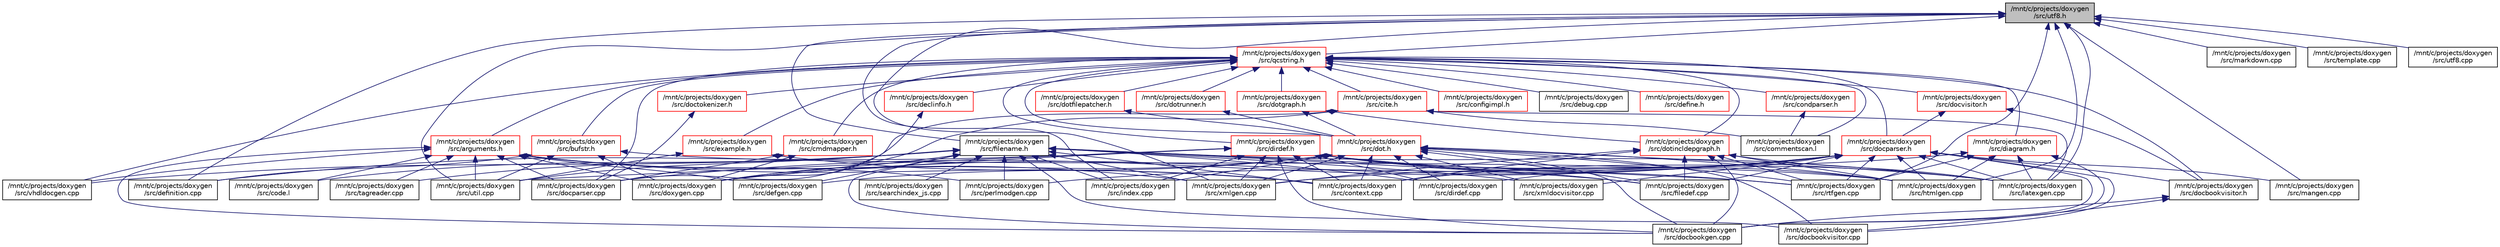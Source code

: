 digraph "/mnt/c/projects/doxygen/src/utf8.h"
{
 // LATEX_PDF_SIZE
  edge [fontname="Helvetica",fontsize="10",labelfontname="Helvetica",labelfontsize="10"];
  node [fontname="Helvetica",fontsize="10",shape=record];
  Node1 [label="/mnt/c/projects/doxygen\l/src/utf8.h",height=0.2,width=0.4,color="black", fillcolor="grey75", style="filled", fontcolor="black",tooltip="Various UTF8 related helper functions."];
  Node1 -> Node2 [dir="back",color="midnightblue",fontsize="10",style="solid"];
  Node2 [label="/mnt/c/projects/doxygen\l/src/definition.cpp",height=0.2,width=0.4,color="black", fillcolor="white", style="filled",URL="$definition_8cpp.html",tooltip=" "];
  Node1 -> Node3 [dir="back",color="midnightblue",fontsize="10",style="solid"];
  Node3 [label="/mnt/c/projects/doxygen\l/src/filename.h",height=0.2,width=0.4,color="black", fillcolor="white", style="filled",URL="$filename_8h.html",tooltip=" "];
  Node3 -> Node4 [dir="back",color="midnightblue",fontsize="10",style="solid"];
  Node4 [label="/mnt/c/projects/doxygen\l/src/code.l",height=0.2,width=0.4,color="black", fillcolor="white", style="filled",URL="$code_8l.html",tooltip=" "];
  Node3 -> Node5 [dir="back",color="midnightblue",fontsize="10",style="solid"];
  Node5 [label="/mnt/c/projects/doxygen\l/src/context.cpp",height=0.2,width=0.4,color="black", fillcolor="white", style="filled",URL="$context_8cpp.html",tooltip=" "];
  Node3 -> Node6 [dir="back",color="midnightblue",fontsize="10",style="solid"];
  Node6 [label="/mnt/c/projects/doxygen\l/src/defgen.cpp",height=0.2,width=0.4,color="black", fillcolor="white", style="filled",URL="$defgen_8cpp.html",tooltip=" "];
  Node3 -> Node7 [dir="back",color="midnightblue",fontsize="10",style="solid"];
  Node7 [label="/mnt/c/projects/doxygen\l/src/dirdef.cpp",height=0.2,width=0.4,color="black", fillcolor="white", style="filled",URL="$dirdef_8cpp.html",tooltip=" "];
  Node3 -> Node8 [dir="back",color="midnightblue",fontsize="10",style="solid"];
  Node8 [label="/mnt/c/projects/doxygen\l/src/docbookgen.cpp",height=0.2,width=0.4,color="black", fillcolor="white", style="filled",URL="$docbookgen_8cpp.html",tooltip=" "];
  Node3 -> Node9 [dir="back",color="midnightblue",fontsize="10",style="solid"];
  Node9 [label="/mnt/c/projects/doxygen\l/src/docbookvisitor.cpp",height=0.2,width=0.4,color="black", fillcolor="white", style="filled",URL="$docbookvisitor_8cpp.html",tooltip=" "];
  Node3 -> Node10 [dir="back",color="midnightblue",fontsize="10",style="solid"];
  Node10 [label="/mnt/c/projects/doxygen\l/src/doxygen.cpp",height=0.2,width=0.4,color="black", fillcolor="white", style="filled",URL="$doxygen_8cpp.html",tooltip=" "];
  Node3 -> Node11 [dir="back",color="midnightblue",fontsize="10",style="solid"];
  Node11 [label="/mnt/c/projects/doxygen\l/src/filedef.cpp",height=0.2,width=0.4,color="black", fillcolor="white", style="filled",URL="$filedef_8cpp.html",tooltip=" "];
  Node3 -> Node12 [dir="back",color="midnightblue",fontsize="10",style="solid"];
  Node12 [label="/mnt/c/projects/doxygen\l/src/index.cpp",height=0.2,width=0.4,color="black", fillcolor="white", style="filled",URL="$index_8cpp.html",tooltip="This file contains functions for the various index pages."];
  Node3 -> Node13 [dir="back",color="midnightblue",fontsize="10",style="solid"];
  Node13 [label="/mnt/c/projects/doxygen\l/src/latexgen.cpp",height=0.2,width=0.4,color="black", fillcolor="white", style="filled",URL="$latexgen_8cpp.html",tooltip=" "];
  Node3 -> Node14 [dir="back",color="midnightblue",fontsize="10",style="solid"];
  Node14 [label="/mnt/c/projects/doxygen\l/src/perlmodgen.cpp",height=0.2,width=0.4,color="black", fillcolor="white", style="filled",URL="$perlmodgen_8cpp.html",tooltip=" "];
  Node3 -> Node15 [dir="back",color="midnightblue",fontsize="10",style="solid"];
  Node15 [label="/mnt/c/projects/doxygen\l/src/rtfgen.cpp",height=0.2,width=0.4,color="black", fillcolor="white", style="filled",URL="$rtfgen_8cpp.html",tooltip=" "];
  Node3 -> Node16 [dir="back",color="midnightblue",fontsize="10",style="solid"];
  Node16 [label="/mnt/c/projects/doxygen\l/src/searchindex_js.cpp",height=0.2,width=0.4,color="black", fillcolor="white", style="filled",URL="$searchindex__js_8cpp.html",tooltip=" "];
  Node3 -> Node17 [dir="back",color="midnightblue",fontsize="10",style="solid"];
  Node17 [label="/mnt/c/projects/doxygen\l/src/tagreader.cpp",height=0.2,width=0.4,color="black", fillcolor="white", style="filled",URL="$tagreader_8cpp.html",tooltip=" "];
  Node3 -> Node18 [dir="back",color="midnightblue",fontsize="10",style="solid"];
  Node18 [label="/mnt/c/projects/doxygen\l/src/util.cpp",height=0.2,width=0.4,color="black", fillcolor="white", style="filled",URL="$util_8cpp.html",tooltip=" "];
  Node3 -> Node19 [dir="back",color="midnightblue",fontsize="10",style="solid"];
  Node19 [label="/mnt/c/projects/doxygen\l/src/vhdldocgen.cpp",height=0.2,width=0.4,color="black", fillcolor="white", style="filled",URL="$vhdldocgen_8cpp.html",tooltip=" "];
  Node3 -> Node20 [dir="back",color="midnightblue",fontsize="10",style="solid"];
  Node20 [label="/mnt/c/projects/doxygen\l/src/xmldocvisitor.cpp",height=0.2,width=0.4,color="black", fillcolor="white", style="filled",URL="$xmldocvisitor_8cpp.html",tooltip=" "];
  Node3 -> Node21 [dir="back",color="midnightblue",fontsize="10",style="solid"];
  Node21 [label="/mnt/c/projects/doxygen\l/src/xmlgen.cpp",height=0.2,width=0.4,color="black", fillcolor="white", style="filled",URL="$xmlgen_8cpp.html",tooltip=" "];
  Node1 -> Node22 [dir="back",color="midnightblue",fontsize="10",style="solid"];
  Node22 [label="/mnt/c/projects/doxygen\l/src/htmlgen.cpp",height=0.2,width=0.4,color="black", fillcolor="white", style="filled",URL="$htmlgen_8cpp.html",tooltip=" "];
  Node1 -> Node12 [dir="back",color="midnightblue",fontsize="10",style="solid"];
  Node1 -> Node13 [dir="back",color="midnightblue",fontsize="10",style="solid"];
  Node1 -> Node23 [dir="back",color="midnightblue",fontsize="10",style="solid"];
  Node23 [label="/mnt/c/projects/doxygen\l/src/mangen.cpp",height=0.2,width=0.4,color="black", fillcolor="white", style="filled",URL="$mangen_8cpp.html",tooltip=" "];
  Node1 -> Node24 [dir="back",color="midnightblue",fontsize="10",style="solid"];
  Node24 [label="/mnt/c/projects/doxygen\l/src/markdown.cpp",height=0.2,width=0.4,color="black", fillcolor="white", style="filled",URL="$markdown_8cpp.html",tooltip=" "];
  Node1 -> Node25 [dir="back",color="midnightblue",fontsize="10",style="solid"];
  Node25 [label="/mnt/c/projects/doxygen\l/src/qcstring.h",height=0.2,width=0.4,color="red", fillcolor="white", style="filled",URL="$qcstring_8h.html",tooltip=" "];
  Node25 -> Node26 [dir="back",color="midnightblue",fontsize="10",style="solid"];
  Node26 [label="/mnt/c/projects/doxygen\l/src/arguments.h",height=0.2,width=0.4,color="red", fillcolor="white", style="filled",URL="$arguments_8h.html",tooltip=" "];
  Node26 -> Node4 [dir="back",color="midnightblue",fontsize="10",style="solid"];
  Node26 -> Node5 [dir="back",color="midnightblue",fontsize="10",style="solid"];
  Node26 -> Node6 [dir="back",color="midnightblue",fontsize="10",style="solid"];
  Node26 -> Node8 [dir="back",color="midnightblue",fontsize="10",style="solid"];
  Node26 -> Node33 [dir="back",color="midnightblue",fontsize="10",style="solid"];
  Node33 [label="/mnt/c/projects/doxygen\l/src/docparser.cpp",height=0.2,width=0.4,color="black", fillcolor="white", style="filled",URL="$docparser_8cpp.html",tooltip=" "];
  Node26 -> Node10 [dir="back",color="midnightblue",fontsize="10",style="solid"];
  Node26 -> Node14 [dir="back",color="midnightblue",fontsize="10",style="solid"];
  Node26 -> Node17 [dir="back",color="midnightblue",fontsize="10",style="solid"];
  Node26 -> Node18 [dir="back",color="midnightblue",fontsize="10",style="solid"];
  Node26 -> Node19 [dir="back",color="midnightblue",fontsize="10",style="solid"];
  Node26 -> Node21 [dir="back",color="midnightblue",fontsize="10",style="solid"];
  Node25 -> Node126 [dir="back",color="midnightblue",fontsize="10",style="solid"];
  Node126 [label="/mnt/c/projects/doxygen\l/src/bufstr.h",height=0.2,width=0.4,color="red", fillcolor="white", style="filled",URL="$bufstr_8h.html",tooltip=" "];
  Node126 -> Node2 [dir="back",color="midnightblue",fontsize="10",style="solid"];
  Node126 -> Node10 [dir="back",color="midnightblue",fontsize="10",style="solid"];
  Node126 -> Node22 [dir="back",color="midnightblue",fontsize="10",style="solid"];
  Node126 -> Node18 [dir="back",color="midnightblue",fontsize="10",style="solid"];
  Node25 -> Node127 [dir="back",color="midnightblue",fontsize="10",style="solid"];
  Node127 [label="/mnt/c/projects/doxygen\l/src/cite.h",height=0.2,width=0.4,color="red", fillcolor="white", style="filled",URL="$cite_8h.html",tooltip=" "];
  Node127 -> Node56 [dir="back",color="midnightblue",fontsize="10",style="solid"];
  Node56 [label="/mnt/c/projects/doxygen\l/src/commentscan.l",height=0.2,width=0.4,color="black", fillcolor="white", style="filled",URL="$commentscan_8l.html",tooltip=" "];
  Node127 -> Node33 [dir="back",color="midnightblue",fontsize="10",style="solid"];
  Node127 -> Node10 [dir="back",color="midnightblue",fontsize="10",style="solid"];
  Node127 -> Node13 [dir="back",color="midnightblue",fontsize="10",style="solid"];
  Node25 -> Node128 [dir="back",color="midnightblue",fontsize="10",style="solid"];
  Node128 [label="/mnt/c/projects/doxygen\l/src/cmdmapper.h",height=0.2,width=0.4,color="red", fillcolor="white", style="filled",URL="$cmdmapper_8h.html",tooltip=" "];
  Node128 -> Node33 [dir="back",color="midnightblue",fontsize="10",style="solid"];
  Node128 -> Node10 [dir="back",color="midnightblue",fontsize="10",style="solid"];
  Node25 -> Node56 [dir="back",color="midnightblue",fontsize="10",style="solid"];
  Node25 -> Node130 [dir="back",color="midnightblue",fontsize="10",style="solid"];
  Node130 [label="/mnt/c/projects/doxygen\l/src/condparser.h",height=0.2,width=0.4,color="red", fillcolor="white", style="filled",URL="$condparser_8h.html",tooltip=" "];
  Node130 -> Node56 [dir="back",color="midnightblue",fontsize="10",style="solid"];
  Node25 -> Node132 [dir="back",color="midnightblue",fontsize="10",style="solid"];
  Node132 [label="/mnt/c/projects/doxygen\l/src/configimpl.h",height=0.2,width=0.4,color="red", fillcolor="white", style="filled",URL="$configimpl_8h.html",tooltip=" "];
  Node25 -> Node133 [dir="back",color="midnightblue",fontsize="10",style="solid"];
  Node133 [label="/mnt/c/projects/doxygen\l/src/debug.cpp",height=0.2,width=0.4,color="black", fillcolor="white", style="filled",URL="$debug_8cpp.html",tooltip=" "];
  Node25 -> Node134 [dir="back",color="midnightblue",fontsize="10",style="solid"];
  Node134 [label="/mnt/c/projects/doxygen\l/src/declinfo.h",height=0.2,width=0.4,color="red", fillcolor="white", style="filled",URL="$declinfo_8h.html",tooltip=" "];
  Node134 -> Node10 [dir="back",color="midnightblue",fontsize="10",style="solid"];
  Node25 -> Node135 [dir="back",color="midnightblue",fontsize="10",style="solid"];
  Node135 [label="/mnt/c/projects/doxygen\l/src/define.h",height=0.2,width=0.4,color="red", fillcolor="white", style="filled",URL="$define_8h.html",tooltip=" "];
  Node25 -> Node136 [dir="back",color="midnightblue",fontsize="10",style="solid"];
  Node136 [label="/mnt/c/projects/doxygen\l/src/diagram.h",height=0.2,width=0.4,color="red", fillcolor="white", style="filled",URL="$diagram_8h.html",tooltip=" "];
  Node136 -> Node5 [dir="back",color="midnightblue",fontsize="10",style="solid"];
  Node136 -> Node8 [dir="back",color="midnightblue",fontsize="10",style="solid"];
  Node136 -> Node22 [dir="back",color="midnightblue",fontsize="10",style="solid"];
  Node136 -> Node13 [dir="back",color="midnightblue",fontsize="10",style="solid"];
  Node136 -> Node15 [dir="back",color="midnightblue",fontsize="10",style="solid"];
  Node25 -> Node137 [dir="back",color="midnightblue",fontsize="10",style="solid"];
  Node137 [label="/mnt/c/projects/doxygen\l/src/dirdef.h",height=0.2,width=0.4,color="red", fillcolor="white", style="filled",URL="$dirdef_8h.html",tooltip=" "];
  Node137 -> Node5 [dir="back",color="midnightblue",fontsize="10",style="solid"];
  Node137 -> Node2 [dir="back",color="midnightblue",fontsize="10",style="solid"];
  Node137 -> Node7 [dir="back",color="midnightblue",fontsize="10",style="solid"];
  Node137 -> Node8 [dir="back",color="midnightblue",fontsize="10",style="solid"];
  Node137 -> Node10 [dir="back",color="midnightblue",fontsize="10",style="solid"];
  Node137 -> Node11 [dir="back",color="midnightblue",fontsize="10",style="solid"];
  Node137 -> Node22 [dir="back",color="midnightblue",fontsize="10",style="solid"];
  Node137 -> Node12 [dir="back",color="midnightblue",fontsize="10",style="solid"];
  Node137 -> Node13 [dir="back",color="midnightblue",fontsize="10",style="solid"];
  Node137 -> Node15 [dir="back",color="midnightblue",fontsize="10",style="solid"];
  Node137 -> Node18 [dir="back",color="midnightblue",fontsize="10",style="solid"];
  Node137 -> Node21 [dir="back",color="midnightblue",fontsize="10",style="solid"];
  Node25 -> Node141 [dir="back",color="midnightblue",fontsize="10",style="solid"];
  Node141 [label="/mnt/c/projects/doxygen\l/src/docbookvisitor.h",height=0.2,width=0.4,color="black", fillcolor="white", style="filled",URL="$docbookvisitor_8h.html",tooltip=" "];
  Node141 -> Node8 [dir="back",color="midnightblue",fontsize="10",style="solid"];
  Node141 -> Node9 [dir="back",color="midnightblue",fontsize="10",style="solid"];
  Node25 -> Node33 [dir="back",color="midnightblue",fontsize="10",style="solid"];
  Node25 -> Node142 [dir="back",color="midnightblue",fontsize="10",style="solid"];
  Node142 [label="/mnt/c/projects/doxygen\l/src/docparser.h",height=0.2,width=0.4,color="red", fillcolor="white", style="filled",URL="$docparser_8h.html",tooltip=" "];
  Node142 -> Node5 [dir="back",color="midnightblue",fontsize="10",style="solid"];
  Node142 -> Node7 [dir="back",color="midnightblue",fontsize="10",style="solid"];
  Node142 -> Node8 [dir="back",color="midnightblue",fontsize="10",style="solid"];
  Node142 -> Node9 [dir="back",color="midnightblue",fontsize="10",style="solid"];
  Node142 -> Node141 [dir="back",color="midnightblue",fontsize="10",style="solid"];
  Node142 -> Node33 [dir="back",color="midnightblue",fontsize="10",style="solid"];
  Node142 -> Node10 [dir="back",color="midnightblue",fontsize="10",style="solid"];
  Node142 -> Node11 [dir="back",color="midnightblue",fontsize="10",style="solid"];
  Node142 -> Node22 [dir="back",color="midnightblue",fontsize="10",style="solid"];
  Node142 -> Node13 [dir="back",color="midnightblue",fontsize="10",style="solid"];
  Node142 -> Node23 [dir="back",color="midnightblue",fontsize="10",style="solid"];
  Node142 -> Node14 [dir="back",color="midnightblue",fontsize="10",style="solid"];
  Node142 -> Node15 [dir="back",color="midnightblue",fontsize="10",style="solid"];
  Node142 -> Node20 [dir="back",color="midnightblue",fontsize="10",style="solid"];
  Node142 -> Node21 [dir="back",color="midnightblue",fontsize="10",style="solid"];
  Node25 -> Node147 [dir="back",color="midnightblue",fontsize="10",style="solid"];
  Node147 [label="/mnt/c/projects/doxygen\l/src/doctokenizer.h",height=0.2,width=0.4,color="red", fillcolor="white", style="filled",URL="$doctokenizer_8h.html",tooltip=" "];
  Node147 -> Node33 [dir="back",color="midnightblue",fontsize="10",style="solid"];
  Node25 -> Node148 [dir="back",color="midnightblue",fontsize="10",style="solid"];
  Node148 [label="/mnt/c/projects/doxygen\l/src/docvisitor.h",height=0.2,width=0.4,color="red", fillcolor="white", style="filled",URL="$docvisitor_8h.html",tooltip=" "];
  Node148 -> Node141 [dir="back",color="midnightblue",fontsize="10",style="solid"];
  Node148 -> Node142 [dir="back",color="midnightblue",fontsize="10",style="solid"];
  Node25 -> Node154 [dir="back",color="midnightblue",fontsize="10",style="solid"];
  Node154 [label="/mnt/c/projects/doxygen\l/src/dot.h",height=0.2,width=0.4,color="red", fillcolor="white", style="filled",URL="$dot_8h.html",tooltip=" "];
  Node154 -> Node5 [dir="back",color="midnightblue",fontsize="10",style="solid"];
  Node154 -> Node6 [dir="back",color="midnightblue",fontsize="10",style="solid"];
  Node154 -> Node7 [dir="back",color="midnightblue",fontsize="10",style="solid"];
  Node154 -> Node8 [dir="back",color="midnightblue",fontsize="10",style="solid"];
  Node154 -> Node9 [dir="back",color="midnightblue",fontsize="10",style="solid"];
  Node154 -> Node10 [dir="back",color="midnightblue",fontsize="10",style="solid"];
  Node154 -> Node11 [dir="back",color="midnightblue",fontsize="10",style="solid"];
  Node154 -> Node22 [dir="back",color="midnightblue",fontsize="10",style="solid"];
  Node154 -> Node12 [dir="back",color="midnightblue",fontsize="10",style="solid"];
  Node154 -> Node13 [dir="back",color="midnightblue",fontsize="10",style="solid"];
  Node154 -> Node15 [dir="back",color="midnightblue",fontsize="10",style="solid"];
  Node154 -> Node20 [dir="back",color="midnightblue",fontsize="10",style="solid"];
  Node154 -> Node21 [dir="back",color="midnightblue",fontsize="10",style="solid"];
  Node25 -> Node155 [dir="back",color="midnightblue",fontsize="10",style="solid"];
  Node155 [label="/mnt/c/projects/doxygen\l/src/dotfilepatcher.h",height=0.2,width=0.4,color="red", fillcolor="white", style="filled",URL="$dotfilepatcher_8h.html",tooltip=" "];
  Node155 -> Node154 [dir="back",color="midnightblue",fontsize="10",style="solid"];
  Node25 -> Node156 [dir="back",color="midnightblue",fontsize="10",style="solid"];
  Node156 [label="/mnt/c/projects/doxygen\l/src/dotgraph.h",height=0.2,width=0.4,color="red", fillcolor="white", style="filled",URL="$dotgraph_8h.html",tooltip=" "];
  Node156 -> Node154 [dir="back",color="midnightblue",fontsize="10",style="solid"];
  Node156 -> Node115 [dir="back",color="midnightblue",fontsize="10",style="solid"];
  Node115 [label="/mnt/c/projects/doxygen\l/src/dotincldepgraph.h",height=0.2,width=0.4,color="red", fillcolor="white", style="filled",URL="$dotincldepgraph_8h.html",tooltip=" "];
  Node115 -> Node5 [dir="back",color="midnightblue",fontsize="10",style="solid"];
  Node115 -> Node8 [dir="back",color="midnightblue",fontsize="10",style="solid"];
  Node115 -> Node11 [dir="back",color="midnightblue",fontsize="10",style="solid"];
  Node115 -> Node22 [dir="back",color="midnightblue",fontsize="10",style="solid"];
  Node115 -> Node13 [dir="back",color="midnightblue",fontsize="10",style="solid"];
  Node115 -> Node15 [dir="back",color="midnightblue",fontsize="10",style="solid"];
  Node115 -> Node21 [dir="back",color="midnightblue",fontsize="10",style="solid"];
  Node25 -> Node115 [dir="back",color="midnightblue",fontsize="10",style="solid"];
  Node25 -> Node159 [dir="back",color="midnightblue",fontsize="10",style="solid"];
  Node159 [label="/mnt/c/projects/doxygen\l/src/dotrunner.h",height=0.2,width=0.4,color="red", fillcolor="white", style="filled",URL="$dotrunner_8h.html",tooltip=" "];
  Node159 -> Node154 [dir="back",color="midnightblue",fontsize="10",style="solid"];
  Node25 -> Node160 [dir="back",color="midnightblue",fontsize="10",style="solid"];
  Node160 [label="/mnt/c/projects/doxygen\l/src/example.h",height=0.2,width=0.4,color="red", fillcolor="white", style="filled",URL="$example_8h.html",tooltip=" "];
  Node160 -> Node5 [dir="back",color="midnightblue",fontsize="10",style="solid"];
  Node160 -> Node18 [dir="back",color="midnightblue",fontsize="10",style="solid"];
  Node25 -> Node19 [dir="back",color="midnightblue",fontsize="10",style="solid"];
  Node1 -> Node15 [dir="back",color="midnightblue",fontsize="10",style="solid"];
  Node1 -> Node112 [dir="back",color="midnightblue",fontsize="10",style="solid"];
  Node112 [label="/mnt/c/projects/doxygen\l/src/template.cpp",height=0.2,width=0.4,color="black", fillcolor="white", style="filled",URL="$template_8cpp.html",tooltip=" "];
  Node1 -> Node202 [dir="back",color="midnightblue",fontsize="10",style="solid"];
  Node202 [label="/mnt/c/projects/doxygen\l/src/utf8.cpp",height=0.2,width=0.4,color="black", fillcolor="white", style="filled",URL="$utf8_8cpp.html",tooltip=" "];
  Node1 -> Node18 [dir="back",color="midnightblue",fontsize="10",style="solid"];
  Node1 -> Node21 [dir="back",color="midnightblue",fontsize="10",style="solid"];
}
